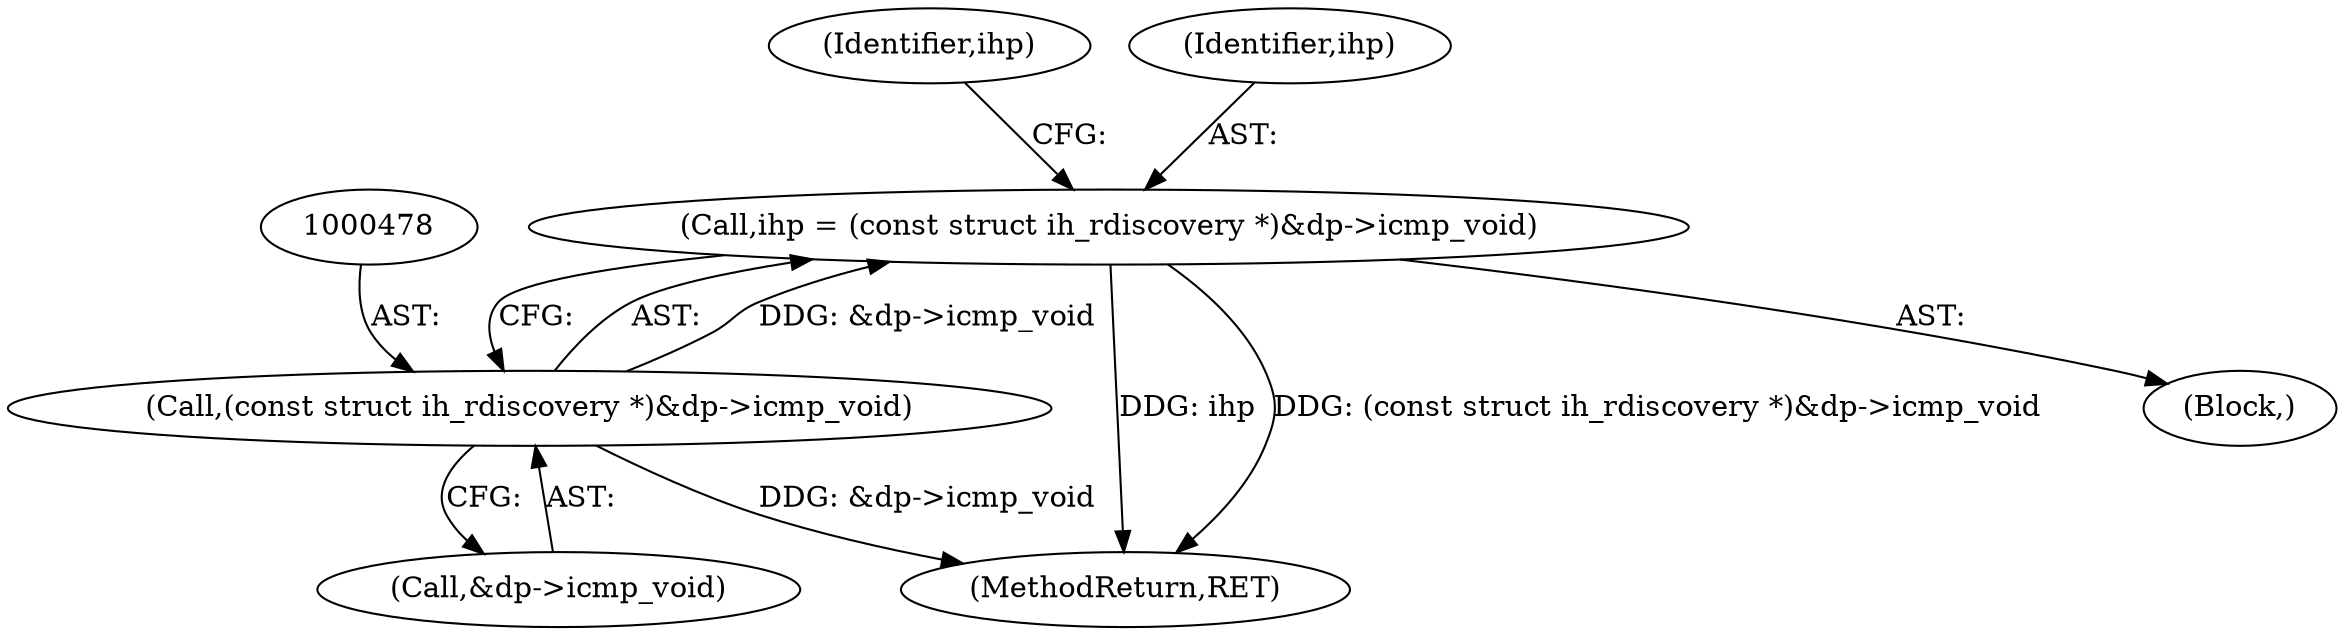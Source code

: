 digraph "0_tcpdump_2b62d1dda41590db29368ec7ba5f4faf3464765a@pointer" {
"1000475" [label="(Call,ihp = (const struct ih_rdiscovery *)&dp->icmp_void)"];
"1000477" [label="(Call,(const struct ih_rdiscovery *)&dp->icmp_void)"];
"1000485" [label="(Identifier,ihp)"];
"1000476" [label="(Identifier,ihp)"];
"1000475" [label="(Call,ihp = (const struct ih_rdiscovery *)&dp->icmp_void)"];
"1000479" [label="(Call,&dp->icmp_void)"];
"1001245" [label="(MethodReturn,RET)"];
"1000477" [label="(Call,(const struct ih_rdiscovery *)&dp->icmp_void)"];
"1000456" [label="(Block,)"];
"1000475" -> "1000456"  [label="AST: "];
"1000475" -> "1000477"  [label="CFG: "];
"1000476" -> "1000475"  [label="AST: "];
"1000477" -> "1000475"  [label="AST: "];
"1000485" -> "1000475"  [label="CFG: "];
"1000475" -> "1001245"  [label="DDG: ihp"];
"1000475" -> "1001245"  [label="DDG: (const struct ih_rdiscovery *)&dp->icmp_void"];
"1000477" -> "1000475"  [label="DDG: &dp->icmp_void"];
"1000477" -> "1000479"  [label="CFG: "];
"1000478" -> "1000477"  [label="AST: "];
"1000479" -> "1000477"  [label="AST: "];
"1000477" -> "1001245"  [label="DDG: &dp->icmp_void"];
}
